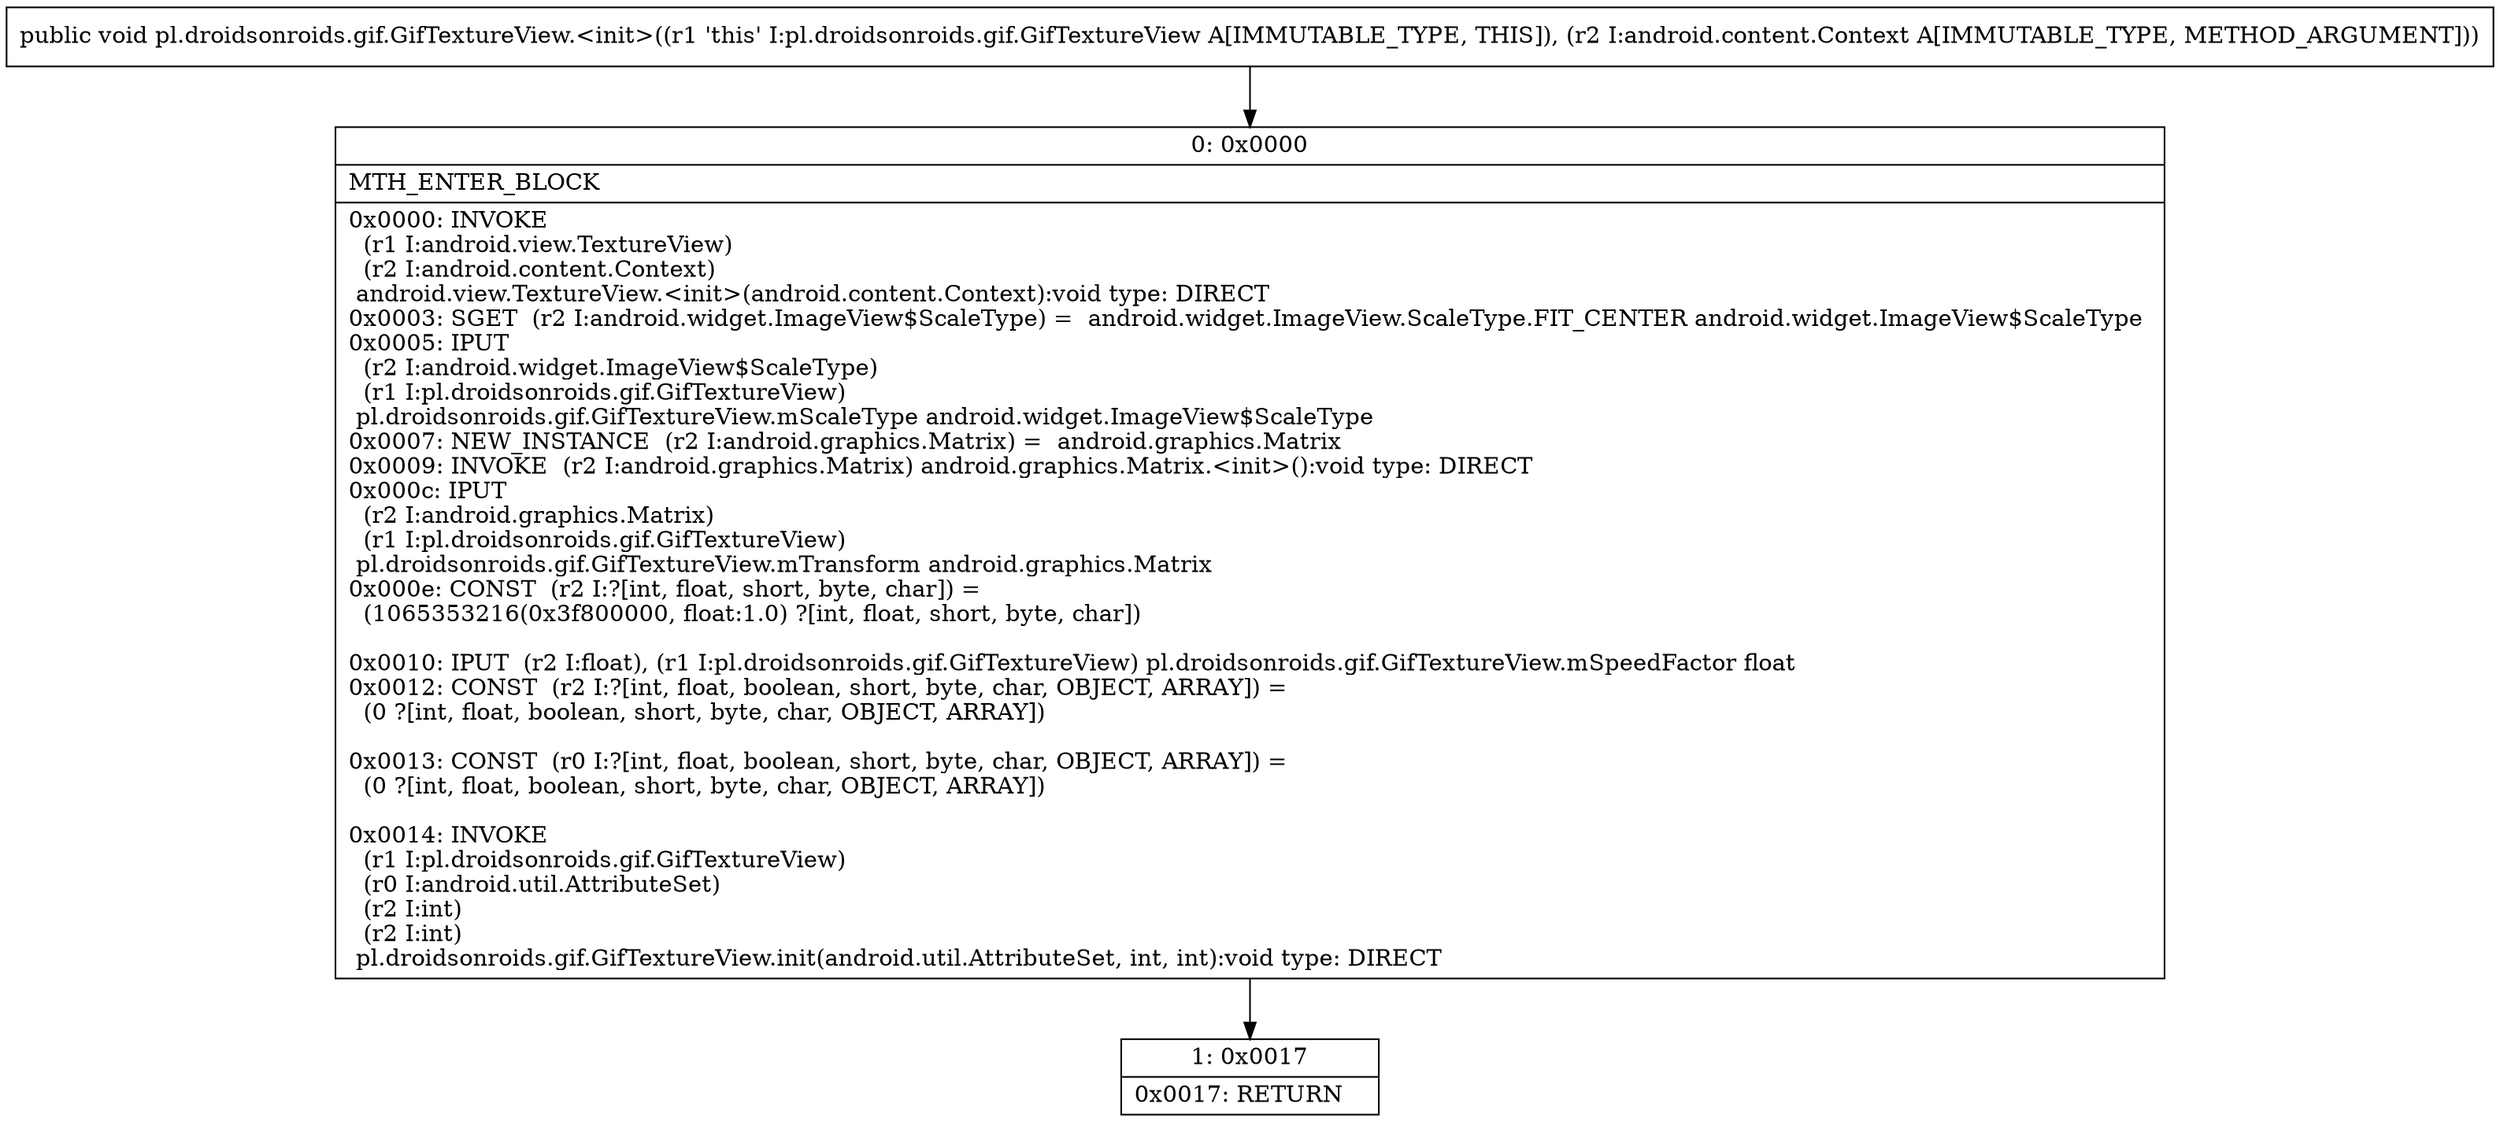 digraph "CFG forpl.droidsonroids.gif.GifTextureView.\<init\>(Landroid\/content\/Context;)V" {
Node_0 [shape=record,label="{0\:\ 0x0000|MTH_ENTER_BLOCK\l|0x0000: INVOKE  \l  (r1 I:android.view.TextureView)\l  (r2 I:android.content.Context)\l android.view.TextureView.\<init\>(android.content.Context):void type: DIRECT \l0x0003: SGET  (r2 I:android.widget.ImageView$ScaleType) =  android.widget.ImageView.ScaleType.FIT_CENTER android.widget.ImageView$ScaleType \l0x0005: IPUT  \l  (r2 I:android.widget.ImageView$ScaleType)\l  (r1 I:pl.droidsonroids.gif.GifTextureView)\l pl.droidsonroids.gif.GifTextureView.mScaleType android.widget.ImageView$ScaleType \l0x0007: NEW_INSTANCE  (r2 I:android.graphics.Matrix) =  android.graphics.Matrix \l0x0009: INVOKE  (r2 I:android.graphics.Matrix) android.graphics.Matrix.\<init\>():void type: DIRECT \l0x000c: IPUT  \l  (r2 I:android.graphics.Matrix)\l  (r1 I:pl.droidsonroids.gif.GifTextureView)\l pl.droidsonroids.gif.GifTextureView.mTransform android.graphics.Matrix \l0x000e: CONST  (r2 I:?[int, float, short, byte, char]) = \l  (1065353216(0x3f800000, float:1.0) ?[int, float, short, byte, char])\l \l0x0010: IPUT  (r2 I:float), (r1 I:pl.droidsonroids.gif.GifTextureView) pl.droidsonroids.gif.GifTextureView.mSpeedFactor float \l0x0012: CONST  (r2 I:?[int, float, boolean, short, byte, char, OBJECT, ARRAY]) = \l  (0 ?[int, float, boolean, short, byte, char, OBJECT, ARRAY])\l \l0x0013: CONST  (r0 I:?[int, float, boolean, short, byte, char, OBJECT, ARRAY]) = \l  (0 ?[int, float, boolean, short, byte, char, OBJECT, ARRAY])\l \l0x0014: INVOKE  \l  (r1 I:pl.droidsonroids.gif.GifTextureView)\l  (r0 I:android.util.AttributeSet)\l  (r2 I:int)\l  (r2 I:int)\l pl.droidsonroids.gif.GifTextureView.init(android.util.AttributeSet, int, int):void type: DIRECT \l}"];
Node_1 [shape=record,label="{1\:\ 0x0017|0x0017: RETURN   \l}"];
MethodNode[shape=record,label="{public void pl.droidsonroids.gif.GifTextureView.\<init\>((r1 'this' I:pl.droidsonroids.gif.GifTextureView A[IMMUTABLE_TYPE, THIS]), (r2 I:android.content.Context A[IMMUTABLE_TYPE, METHOD_ARGUMENT])) }"];
MethodNode -> Node_0;
Node_0 -> Node_1;
}

